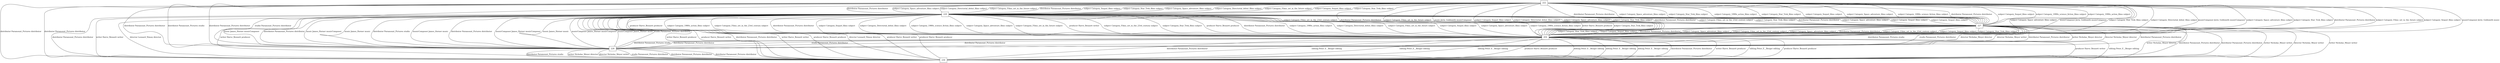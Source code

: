 graph dbpedia {
"222" [shape=box];
"229" [shape=box];
"230" [shape=box];
"228" [shape=box];
"450" [shape=box];
"227" [shape=box];

"228" -- "229" [label="music James_Horner music"];
"229" -- "230" [label="writer Harve_Bennett producer"];
"228" -- "227" [label="studio Paramount_Pictures distributor"];
"230" -- "227" [label="writer Nicholas_Meyer writer"];
"450" -- "222" [label="subject Category_Directorial_debut_films subject"];
"230" -- "450" [label="editing Peter_E__Berger editing"];
"227" -- "222" [label="subject Category_1990s_action_films subject"];
"450" -- "230" [label="producer Harve_Bennett writer"];
"227" -- "222" [label="subject Category_Star_Trek_films subject"];
"229" -- "222" [label="subject Category_Directorial_debut_films subject"];
"450" -- "229" [label="producer Harve_Bennett writer"];
"227" -- "450" [label="subject Category_Films_set_in_the_23rd_century subject"];
"222" -- "450" [label="distributor Paramount_Pictures distributor"];
"229" -- "222" [label="subject Category_Films_set_in_the_future subject"];
"450" -- "229" [label="subject Category_Films_set_in_the_23rd_century subject"];
"229" -- "222" [label="subject Category_Sequel_films subject"];
"450" -- "222" [label="musicComposer Jerry_Goldsmith musicComposer"];
"450" -- "227" [label="subject Category_Space_adventure_films subject"];
"227" -- "230" [label="distributor Paramount_Pictures distributor"];
"230" -- "228" [label="distributor Paramount_Pictures distributor"];
"229" -- "450" [label="writer Harve_Bennett producer"];
"450" -- "229" [label="subject Category_Star_Trek_films subject"];
"229" -- "230" [label="producer Harve_Bennett writer"];
"222" -- "227" [label="subject Category_Sequel_films subject"];
"450" -- "222" [label="subject Category_Space_adventure_films subject"];
"228" -- "222" [label="distributor Paramount_Pictures distributor"];
"450" -- "228" [label="distributor Paramount_Pictures studio"];
"222" -- "450" [label="subject Category_Films_set_in_the_future subject"];
"227" -- "228" [label="distributor Paramount_Pictures studio"];
"450" -- "230" [label="editing Peter_E__Berger editing"];
"450" -- "229" [label="producer Harve_Bennett producer"];
"227" -- "228" [label="writer Nicholas_Meyer director"];
"229" -- "228" [label="music James_Horner musicComposer"];
"227" -- "222" [label="subject Category_Sequel_films subject"];
"229" -- "450" [label="subject Category_Star_Trek_films subject"];
"227" -- "450" [label="subject Category_Star_Trek_films subject"];
"222" -- "450" [label="music Jerry_Goldsmith musicComposer"];
"450" -- "229" [label="distributor Paramount_Pictures distributor"];
"222" -- "229" [label="subject Category_Directorial_debut_films subject"];
"229" -- "222" [label="subject Category_Star_Trek_films subject"];
"227" -- "230" [label="writer Nicholas_Meyer writer"];
"230" -- "229" [label="producer Harve_Bennett writer"];
"222" -- "230" [label="distributor Paramount_Pictures distributor"];
"229" -- "230" [label="distributor Paramount_Pictures distributor"];
"228" -- "229" [label="musicComposer James_Horner musicComposer"];
"222" -- "229" [label="subject Category_Films_set_in_the_future subject"];
"229" -- "227" [label="subject Category_Sequel_films subject"];
"229" -- "228" [label="music James_Horner music"];
"230" -- "450" [label="editing Peter_E__Berger editing"];
"229" -- "450" [label="producer Harve_Bennett producer"];
"227" -- "450" [label="subject Category_Sequel_films subject"];
"229" -- "450" [label="subject Category_1980s_action_films subject"];
"229" -- "450" [label="subject Category_Films_set_in_the_23rd_century subject"];
"222" -- "229" [label="distributor Paramount_Pictures distributor"];
"228" -- "230" [label="distributor Paramount_Pictures distributor"];
"228" -- "229" [label="musicComposer James_Horner music"];
"450" -- "230" [label="distributor Paramount_Pictures distributor"];
"450" -- "229" [label="subject Category_1980s_action_films subject"];
"227" -- "222" [label="subject Category_Space_adventure_films subject"];
"222" -- "450" [label="subject Category_Sequel_films subject"];
"229" -- "228" [label="distributor Paramount_Pictures studio"];
"222" -- "229" [label="subject Category_Sequel_films subject"];
"450" -- "222" [label="subject Category_Star_Trek_films subject"];
"227" -- "228" [label="director Nicholas_Meyer director"];
"228" -- "227" [label="director Nicholas_Meyer director"];
"450" -- "230" [label="editing Peter_E__Berger editing"];
"227" -- "229" [label="subject Category_Films_set_in_the_23rd_century subject"];
"228" -- "229" [label="studio Paramount_Pictures distributor"];
"228" -- "222" [label="studio Paramount_Pictures distributor"];
"227" -- "229" [label="subject Category_Star_Trek_films subject"];
"222" -- "227" [label="subject Category_1990s_science_fiction_films subject"];
"230" -- "227" [label="writer Nicholas_Meyer director"];
"222" -- "229" [label="subject Category_Star_Trek_films subject"];
"450" -- "227" [label="distributor Paramount_Pictures distributor"];
"227" -- "229" [label="distributor Paramount_Pictures distributor"];
"450" -- "229" [label="subject Category_Directorial_debut_films subject"];
"450" -- "229" [label="subject Category_Films_set_in_the_future subject"];
"229" -- "228" [label="musicComposer James_Horner music"];
"229" -- "450" [label="distributor Paramount_Pictures distributor"];
"222" -- "228" [label="distributor Paramount_Pictures distributor"];
"227" -- "450" [label="distributor Paramount_Pictures distributor"];
"450" -- "222" [label="distributor Paramount_Pictures distributor"];
"227" -- "450" [label="subject Category_Space_adventure_films subject"];
"229" -- "450" [label="subject Category_Sequel_films subject"];
"230" -- "229" [label="producer Harve_Bennett producer"];
"230" -- "450" [label="editing Peter_E__Berger editing"];
"229" -- "450" [label="subject Category_Directorial_debut_films subject"];
"450" -- "227" [label="subject Category_Films_set_in_the_23rd_century subject"];
"227" -- "228" [label="distributor Paramount_Pictures distributor"];
"229" -- "230" [label="writer Harve_Bennett writer"];
"450" -- "230" [label="editing Peter_E__Berger editing"];
"222" -- "450" [label="subject Category_Directorial_debut_films subject"];
"228" -- "230" [label="director Nicholas_Meyer writer"];
"450" -- "222" [label="subject Category_Films_set_in_the_future subject"];
"222" -- "450" [label="subject Category_Space_adventure_films subject"];
"230" -- "227" [label="distributor Paramount_Pictures distributor"];
"229" -- "227" [label="subject Category_Films_set_in_the_23rd_century subject"];
"450" -- "227" [label="subject Category_Sequel_films subject"];
"229" -- "230" [label="producer Harve_Bennett producer"];
"230" -- "228" [label="distributor Paramount_Pictures studio"];
"228" -- "450" [label="distributor Paramount_Pictures distributor"];
"230" -- "450" [label="distributor Paramount_Pictures distributor"];
"450" -- "230" [label="editing Peter_E__Berger editing"];
"228" -- "230" [label="studio Paramount_Pictures distributor"];
"230" -- "229" [label="distributor Paramount_Pictures distributor"];
"229" -- "227" [label="subject Category_Space_adventure_films subject"];
"229" -- "450" [label="subject Category_1980s_science_fiction_films subject"];
"229" -- "222" [label="distributor Paramount_Pictures distributor"];
"229" -- "227" [label="subject Category_Star_Trek_films subject"];
"230" -- "450" [label="writer Harve_Bennett producer"];
"222" -- "229" [label="subject Category_Space_adventure_films subject"];
"222" -- "227" [label="subject Category_1990s_action_films subject"];
"227" -- "229" [label="subject Category_Space_adventure_films subject"];
"229" -- "228" [label="distributor Paramount_Pictures distributor"];
"450" -- "230" [label="producer Harve_Bennett producer"];
"229" -- "222" [label="subject Category_Space_adventure_films subject"];
"450" -- "229" [label="subject Category_Sequel_films subject"];
"227" -- "222" [label="subject Category_1990s_science_fiction_films subject"];
"450" -- "229" [label="subject Category_Space_adventure_films subject"];
"230" -- "450" [label="editing Peter_E__Berger editing"];
"229" -- "227" [label="distributor Paramount_Pictures distributor"];
"222" -- "228" [label="distributor Paramount_Pictures studio"];
"450" -- "228" [label="distributor Paramount_Pictures distributor"];
"222" -- "450" [label="musicComposer Jerry_Goldsmith musicComposer"];
"228" -- "227" [label="director Nicholas_Meyer writer"];
"222" -- "450" [label="subject Category_Star_Trek_films subject"];
"450" -- "227" [label="subject Category_Star_Trek_films subject"];
"230" -- "229" [label="writer Harve_Bennett writer"];
"229" -- "228" [label="musicComposer James_Horner musicComposer"];
"227" -- "222" [label="distributor Paramount_Pictures distributor"];
"230" -- "229" [label="director Leonard_Nimoy director"];
"230" -- "228" [label="writer Nicholas_Meyer director"];
"230" -- "222" [label="distributor Paramount_Pictures distributor"];
"450" -- "229" [label="subject Category_1980s_science_fiction_films subject"];
"228" -- "229" [label="music James_Horner musicComposer"];
"222" -- "227" [label="distributor Paramount_Pictures distributor"];
"222" -- "227" [label="subject Category_Space_adventure_films subject"];
"229" -- "450" [label="subject Category_Space_adventure_films subject"];
"450" -- "222" [label="subject Category_Sequel_films subject"];
"229" -- "230" [label="director Leonard_Nimoy director"];
"227" -- "230" [label="director Nicholas_Meyer writer"];
"230" -- "450" [label="producer Harve_Bennett producer"];
"228" -- "229" [label="distributor Paramount_Pictures distributor"];
"228" -- "450" [label="studio Paramount_Pictures distributor"];
"229" -- "450" [label="subject Category_Films_set_in_the_future subject"];
"222" -- "227" [label="subject Category_Star_Trek_films subject"];
"227" -- "229" [label="subject Category_Sequel_films subject"];
"450" -- "222" [label="musicComposer Jerry_Goldsmith music"];
"228" -- "227" [label="distributor Paramount_Pictures distributor"];
"230" -- "229" [label="writer Harve_Bennett producer"];
}
